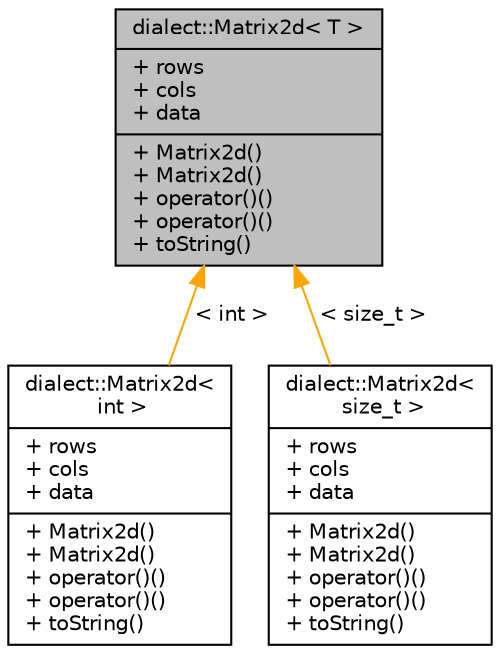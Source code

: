 digraph "dialect::Matrix2d&lt; T &gt;"
{
  edge [fontname="Helvetica",fontsize="10",labelfontname="Helvetica",labelfontsize="10"];
  node [fontname="Helvetica",fontsize="10",shape=record];
  Node0 [label="{dialect::Matrix2d\< T \>\n|+ rows\l+ cols\l+ data\l|+ Matrix2d()\l+ Matrix2d()\l+ operator()()\l+ operator()()\l+ toString()\l}",height=0.2,width=0.4,color="black", fillcolor="grey75", style="filled", fontcolor="black"];
  Node0 -> Node1 [dir="back",color="orange",fontsize="10",style="solid",label=" \< int \>" ,fontname="Helvetica"];
  Node1 [label="{dialect::Matrix2d\<\l int \>\n|+ rows\l+ cols\l+ data\l|+ Matrix2d()\l+ Matrix2d()\l+ operator()()\l+ operator()()\l+ toString()\l}",height=0.2,width=0.4,color="black", fillcolor="white", style="filled",URL="$structdialect_1_1Matrix2d.html"];
  Node0 -> Node2 [dir="back",color="orange",fontsize="10",style="solid",label=" \< size_t \>" ,fontname="Helvetica"];
  Node2 [label="{dialect::Matrix2d\<\l size_t \>\n|+ rows\l+ cols\l+ data\l|+ Matrix2d()\l+ Matrix2d()\l+ operator()()\l+ operator()()\l+ toString()\l}",height=0.2,width=0.4,color="black", fillcolor="white", style="filled",URL="$structdialect_1_1Matrix2d.html"];
}
